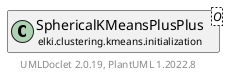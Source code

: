 @startuml
    remove .*\.(Instance|Par|Parameterizer|Factory)$
    set namespaceSeparator none
    hide empty fields
    hide empty methods

    class "<size:14>SphericalKMeansPlusPlus.Instance\n<size:10>elki.clustering.kmeans.initialization" as elki.clustering.kmeans.initialization.SphericalKMeansPlusPlus.Instance [[SphericalKMeansPlusPlus.Instance.html]] {
        #alpha: double
        #relation: Relation<? extends NumberVector>
        #weights: WritableDoubleDataStore
        #diststat: long
        #random: Random
        +Instance(Relation<? extends NumberVector>, double, RandomFactory)
        +run(int): double[]
        #similarity(NumberVector, DBIDRef): double
        #chooseRemaining(int, List<NumberVector>, double): void
        #initialWeights(NumberVector): double
        #updateWeights(NumberVector): double
        #nextDouble(double): double
    }

    class "<size:14>SphericalKMeansPlusPlus\n<size:10>elki.clustering.kmeans.initialization" as elki.clustering.kmeans.initialization.SphericalKMeansPlusPlus<O> [[SphericalKMeansPlusPlus.html]]

    elki.clustering.kmeans.initialization.SphericalKMeansPlusPlus +-- elki.clustering.kmeans.initialization.SphericalKMeansPlusPlus.Instance

    center footer UMLDoclet 2.0.19, PlantUML 1.2022.8
@enduml
